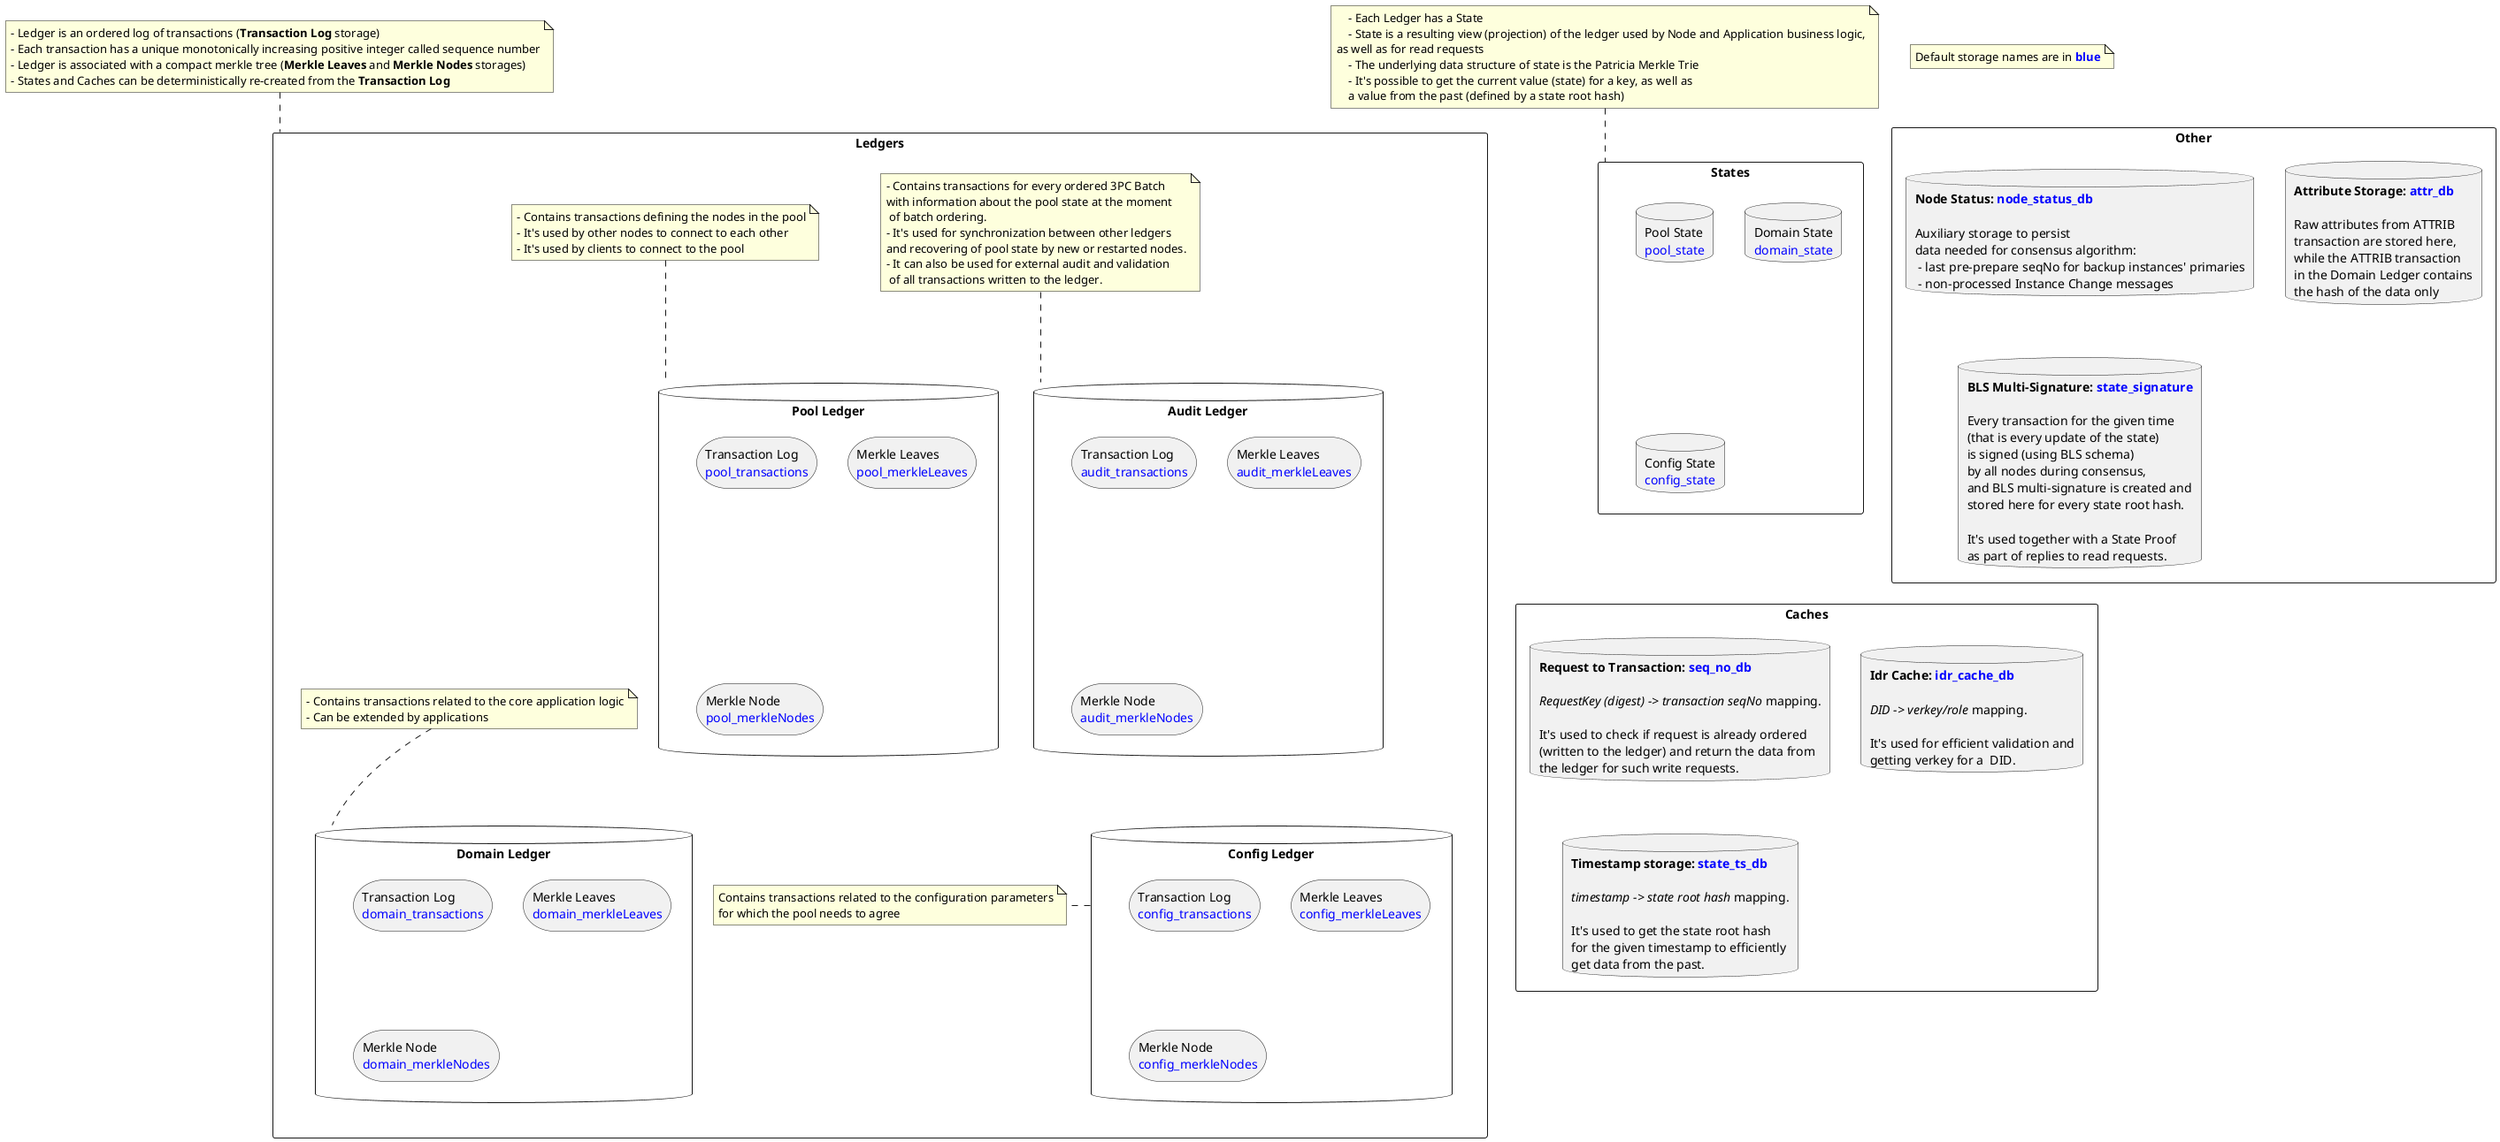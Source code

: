 @startuml

note "Default storage names are in <b><color blue>blue</color></b>" as N1

rectangle "Ledgers" {

    database "Audit Ledger" as AL {
      storage A1[
      Transaction Log
      <color blue>audit_transactions</color>
      ]
      storage A2[
      Merkle Leaves
      <color blue>audit_merkleLeaves</color>
      ]
      storage A3[
      Merkle Node
      <color blue>audit_merkleNodes</color>
      ]
    }
    note top of AL
         - Contains transactions for every ordered 3PC Batch
         with information about the pool state at the moment
          of batch ordering.
         - It's used for synchronization between other ledgers
         and recovering of pool state by new or restarted nodes.
         - It can also be used for external audit and validation
          of all transactions written to the ledger.
    end note


    database "Pool Ledger" as PL {
      storage P1[
      Transaction Log
      <color blue>pool_transactions</color>
      ]
      storage P2[
      Merkle Leaves
      <color blue>pool_merkleLeaves</color>
      ]
      storage P3[
      Merkle Node
      <color blue>pool_merkleNodes</color>
      ]
    }
    note top of PL
         - Contains transactions defining the nodes in the pool
         - It's used by other nodes to connect to each other
         - It's used by clients to connect to the pool
    end note


    database "Domain Ledger" as DL {
      storage D1[
      Transaction Log
      <color blue>domain_transactions</color>
      ]
      storage D2[
      Merkle Leaves
      <color blue>domain_merkleLeaves</color>
      ]
      storage D3[
      Merkle Node
      <color blue>domain_merkleNodes</color>
      ]
    }
    note top of DL
         - Contains transactions related to the core application logic
         - Can be extended by applications
    end note

    database "Config Ledger" as CL {
      storage C1[
      Transaction Log
      <color blue>config_transactions</color>
      ]
      storage C2[
      Merkle Leaves
      <color blue>config_merkleLeaves</color>
      ]
      storage C3[
      Merkle Node
      <color blue>config_merkleNodes</color>
      ]
    }
    note right of CL
      Contains transactions related to the configuration parameters
      for which the pool needs to agree
    end note

}
note top of Ledgers
    - Ledger is an ordered log of transactions (<b>Transaction Log</b> storage)
    - Each transaction has a unique monotonically increasing positive integer called sequence number
    - Ledger is associated with a compact merkle tree (<b>Merkle Leaves</b> and <b>Merkle Nodes</b> storages)
    - States and Caches can be deterministically re-created from the <b>Transaction Log</b>
end note

rectangle "States" {
    database S1[
    Pool State
    <color blue>pool_state</color>
    ]
    database S2[
    Domain State
    <color blue>domain_state</color>
    ]
    database S3[
    Config State
    <color blue>config_state</color>
    ]
}
note top of States
    - Each Ledger has a State
    - State is a resulting view (projection) of the ledger used by Node and Application business logic,
as well as for read requests
    - The underlying data structure of state is the Patricia Merkle Trie
    - It's possible to get the current value (state) for a key, as well as
    a value from the past (defined by a state root hash)
end note

rectangle "Other" {
    database database1 [
    <b>Node Status: <color blue>node_status_db</color></b>

    Auxiliary storage to persist
    data needed for consensus algorithm:
     - last pre-prepare seqNo for backup instances' primaries
     - non-processed Instance Change messages
    ]

    database database2 [
    <b>Attribute Storage: <color blue>attr_db</color></b>

    Raw attributes from ATTRIB
    transaction are stored here,
    while the ATTRIB transaction
    in the Domain Ledger contains
    the hash of the data only
    ]

    database database3 [
    <b>BLS Multi-Signature: <color blue>state_signature</color></b>

    Every transaction for the given time
    (that is every update of the state)
    is signed (using BLS schema)
    by all nodes during consensus,
    and BLS multi-signature is created and
    stored here for every state root hash.

    It's used together with a State Proof
    as part of replies to read requests.
    ]
}

rectangle "Caches" {
    database database5 [
    <b>Request to Transaction: <color blue>seq_no_db</color></b>

    <i>RequestKey (digest) -> transaction seqNo</i> mapping.

    It's used to check if request is already ordered
    (written to the ledger) and return the data from
    the ledger for such write requests.
    ]

    database database4 [
    <b>Idr Cache: <color blue>idr_cache_db</color></b>

    <i>DID -> verkey/role</i> mapping.

    It's used for efficient validation and
    getting verkey for a  DID.
    ]

    database database6 [
    <b>Timestamp storage: <color blue>state_ts_db</color></b>

    <i>timestamp -> state root hash</i> mapping.

    It's used to get the state root hash
    for the given timestamp to efficiently
    get data from the past.
    ]
}


@enduml